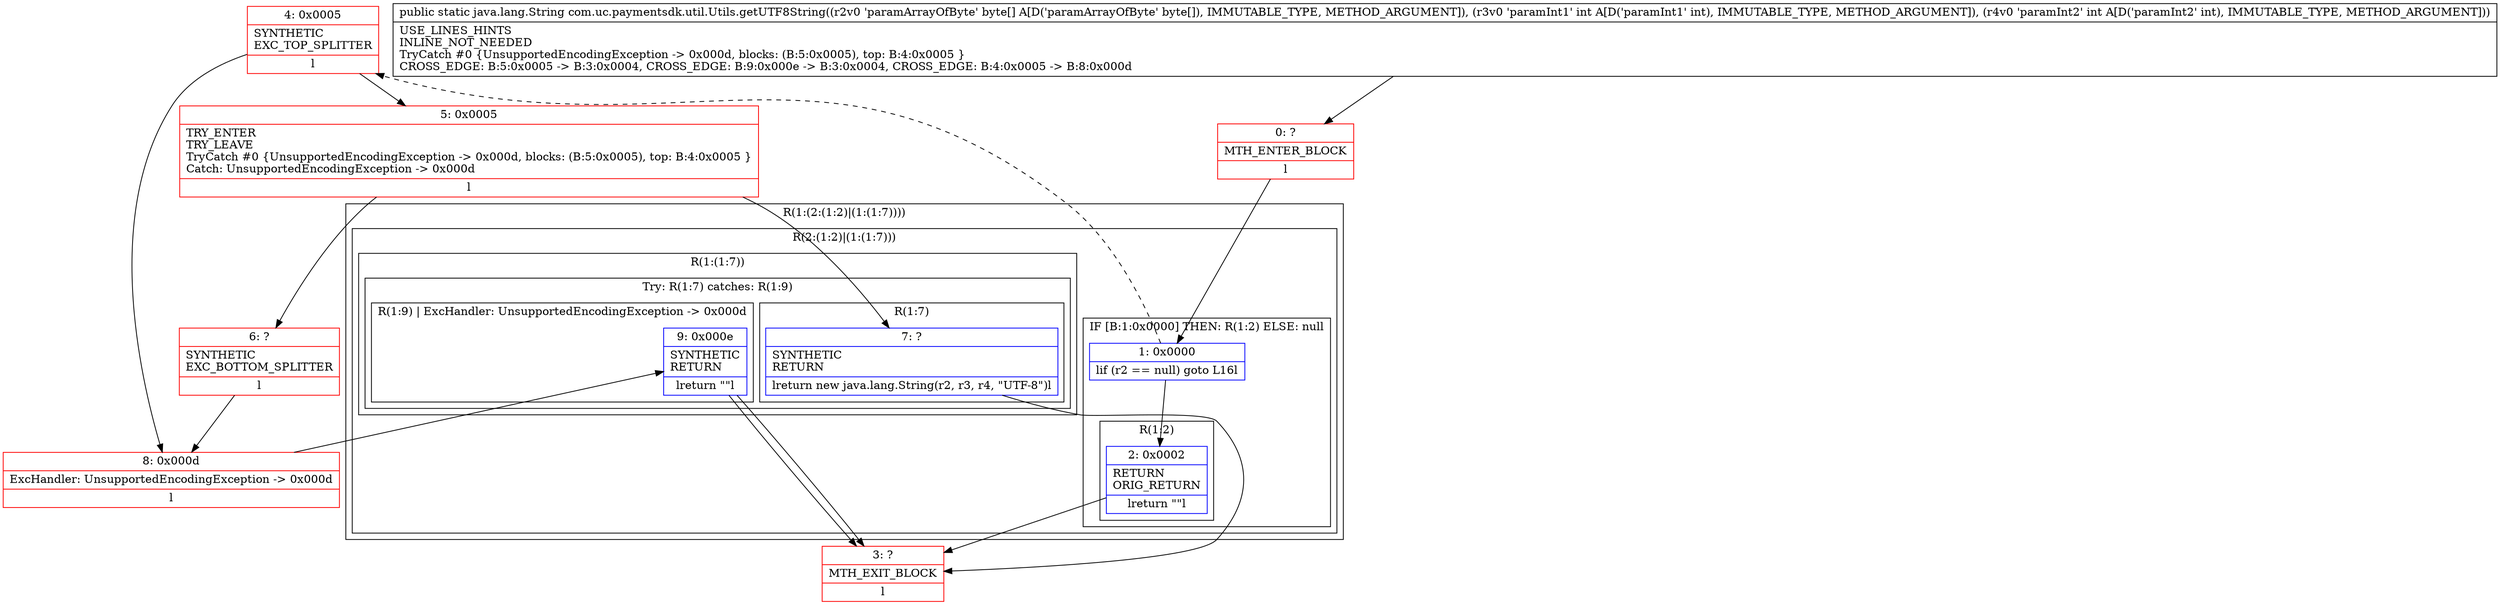 digraph "CFG forcom.uc.paymentsdk.util.Utils.getUTF8String([BII)Ljava\/lang\/String;" {
subgraph cluster_Region_1957215221 {
label = "R(1:(2:(1:2)|(1:(1:7))))";
node [shape=record,color=blue];
subgraph cluster_Region_1342917958 {
label = "R(2:(1:2)|(1:(1:7)))";
node [shape=record,color=blue];
subgraph cluster_IfRegion_2043427117 {
label = "IF [B:1:0x0000] THEN: R(1:2) ELSE: null";
node [shape=record,color=blue];
Node_1 [shape=record,label="{1\:\ 0x0000|lif (r2 == null) goto L16l}"];
subgraph cluster_Region_790597803 {
label = "R(1:2)";
node [shape=record,color=blue];
Node_2 [shape=record,label="{2\:\ 0x0002|RETURN\lORIG_RETURN\l|lreturn \"\"l}"];
}
}
subgraph cluster_Region_509211054 {
label = "R(1:(1:7))";
node [shape=record,color=blue];
subgraph cluster_TryCatchRegion_347270750 {
label = "Try: R(1:7) catches: R(1:9)";
node [shape=record,color=blue];
subgraph cluster_Region_204449972 {
label = "R(1:7)";
node [shape=record,color=blue];
Node_7 [shape=record,label="{7\:\ ?|SYNTHETIC\lRETURN\l|lreturn new java.lang.String(r2, r3, r4, \"UTF\-8\")l}"];
}
subgraph cluster_Region_1600584530 {
label = "R(1:9) | ExcHandler: UnsupportedEncodingException \-\> 0x000d\l";
node [shape=record,color=blue];
Node_9 [shape=record,label="{9\:\ 0x000e|SYNTHETIC\lRETURN\l|lreturn \"\"l}"];
}
}
}
}
}
subgraph cluster_Region_1600584530 {
label = "R(1:9) | ExcHandler: UnsupportedEncodingException \-\> 0x000d\l";
node [shape=record,color=blue];
Node_9 [shape=record,label="{9\:\ 0x000e|SYNTHETIC\lRETURN\l|lreturn \"\"l}"];
}
Node_0 [shape=record,color=red,label="{0\:\ ?|MTH_ENTER_BLOCK\l|l}"];
Node_3 [shape=record,color=red,label="{3\:\ ?|MTH_EXIT_BLOCK\l|l}"];
Node_4 [shape=record,color=red,label="{4\:\ 0x0005|SYNTHETIC\lEXC_TOP_SPLITTER\l|l}"];
Node_5 [shape=record,color=red,label="{5\:\ 0x0005|TRY_ENTER\lTRY_LEAVE\lTryCatch #0 \{UnsupportedEncodingException \-\> 0x000d, blocks: (B:5:0x0005), top: B:4:0x0005 \}\lCatch: UnsupportedEncodingException \-\> 0x000d\l|l}"];
Node_6 [shape=record,color=red,label="{6\:\ ?|SYNTHETIC\lEXC_BOTTOM_SPLITTER\l|l}"];
Node_8 [shape=record,color=red,label="{8\:\ 0x000d|ExcHandler: UnsupportedEncodingException \-\> 0x000d\l|l}"];
MethodNode[shape=record,label="{public static java.lang.String com.uc.paymentsdk.util.Utils.getUTF8String((r2v0 'paramArrayOfByte' byte[] A[D('paramArrayOfByte' byte[]), IMMUTABLE_TYPE, METHOD_ARGUMENT]), (r3v0 'paramInt1' int A[D('paramInt1' int), IMMUTABLE_TYPE, METHOD_ARGUMENT]), (r4v0 'paramInt2' int A[D('paramInt2' int), IMMUTABLE_TYPE, METHOD_ARGUMENT]))  | USE_LINES_HINTS\lINLINE_NOT_NEEDED\lTryCatch #0 \{UnsupportedEncodingException \-\> 0x000d, blocks: (B:5:0x0005), top: B:4:0x0005 \}\lCROSS_EDGE: B:5:0x0005 \-\> B:3:0x0004, CROSS_EDGE: B:9:0x000e \-\> B:3:0x0004, CROSS_EDGE: B:4:0x0005 \-\> B:8:0x000d\l}"];
MethodNode -> Node_0;
Node_1 -> Node_2;
Node_1 -> Node_4[style=dashed];
Node_2 -> Node_3;
Node_7 -> Node_3;
Node_9 -> Node_3;
Node_9 -> Node_3;
Node_0 -> Node_1;
Node_4 -> Node_5;
Node_4 -> Node_8;
Node_5 -> Node_6;
Node_5 -> Node_7;
Node_6 -> Node_8;
Node_8 -> Node_9;
}

